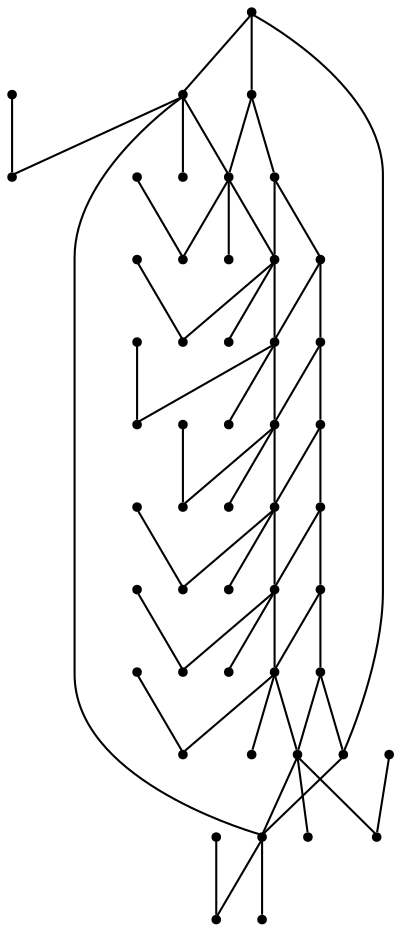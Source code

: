 graph {
  node [shape=point,comment="{\"directed\":false,\"doi\":\"10.1007/978-3-030-04414-5_31\",\"figure\":\"4 (3)\"}"]

  v0 [pos="1586.035953936703,1876.5301746781759"]
  v1 [pos="1585.7285993197602,1939.6988023149213"]
  v2 [pos="1548.3487520660158,1990.6219133153902"]
  v3 [pos="1578.477484872833,1878.103269264055"]
  v4 [pos="1578.6847513203193,1936.5317563977742"]
  v5 [pos="1576.4657063079155,1919.6782025772063"]
  v6 [pos="1544.5127171799722,1983.9230191997115"]
  v7 [pos="1566.7745135086664,1865.7755020175343"]
  v8 [pos="1530.820986258095,1917.092284087213"]
  v9 [pos="1528.3288925800962,1890.5123651000633"]
  v10 [pos="1549.154003993533,1825.240290179532"]
  v11 [pos="1543.9667470256177,1830.9609838601943"]
  v12 [pos="1489.170572665968,1805.42603232836"]
  v13 [pos="1488.1745236911484,2009.8538673680991"]
  v14 [pos="1552.6212260569291,1968.981259520853"]
  v15 [pos="1517.2155766132428,1940.064399441786"]
  v16 [pos="1489.0080406703323,2002.1757236213703"]
  v17 [pos="1510.687589652376,1870.4719578129934"]
  v18 [pos="1488.3360064778922,1813.1050980958448"]
  v19 [pos="1527.2516411958761,1827.8667457889924"]
  v20 [pos="1534.825784804709,1922.0628979855467"]
  v21 [pos="1534.4902923129348,1892.1783294317963"]
  v22 [pos="1517.5344725279977,1946.4383607253437"]
  v23 [pos="1516.654122679179,1868.2038821334415"]
  v24 [pos="1504.3511310056151,1994.8538614124843"]
  v25 [pos="1489.2153071178186,1955.992880299204"]
  v26 [pos="1492.7075830177873,1950.6494520770493"]
  v27 [pos="1484.636464130437,1864.6304476194093"]
  v28 [pos="1433.3783493314986,1984.3189158362643"]
  v29 [pos="1488.1287400304057,1859.2870193972547"]
  v30 [pos="1472.9929161426091,1820.4260382839743"]
  v31 [pos="1428.1880083253247,1990.03948234165"]
  v32 [pos="1460.6909736779373,1947.07589038774"]
  v33 [pos="1450.0914203318737,1987.4140759282227"]
  v34 [pos="1459.8096382086444,1868.841411795838"]
  v35 [pos="1424.7228210912954,1846.2986401756057"]
  v36 [pos="1442.8537548352897,1923.097500655806"]
  v37 [pos="1410.569533639558,1949.500328070068"]
  v38 [pos="1442.5172767230413,1893.212804926779"]
  v39 [pos="1400.8793900492008,1895.6016971192523"]
  v40 [pos="1466.6575702931582,1944.8037450993324"]
  v41 [pos="1432.8323791771445,1831.3567533214705"]
  v42 [pos="1460.1284705349817,1875.215373079396"]
  v43 [pos="1398.8655766549173,1937.1724336482705"]
  v44 [pos="1428.9943094617342,1824.652740400902"]
  v45 [pos="1391.3080932115213,1938.7497250182828"]
  v46 [pos="1449.01620377702,1924.7674074211184"]
  v47 [pos="1398.6592958279052,1878.7481432986842"]
  v48 [pos="1446.5220752696553,1898.1874884339686"]
  v49 [pos="1391.614398619572,1875.5809702062606"]

  v0 -- v1 [id="-1",pos="1586.035953936703,1876.5301746781759 1585.7285993197602,1939.6988023149213 1585.7285993197602,1939.6988023149213 1585.7285993197602,1939.6988023149213"]
  v45 -- v49 [id="-2",pos="1391.3080932115213,1938.7497250182828 1391.614398619572,1875.5809702062606 1391.614398619572,1875.5809702062606 1391.614398619572,1875.5809702062606"]
  v49 -- v44 [id="-3",pos="1391.614398619572,1875.5809702062606 1428.9943094617342,1824.652740400902 1428.9943094617342,1824.652740400902 1428.9943094617342,1824.652740400902"]
  v45 -- v43 [id="-4",pos="1391.3080932115213,1938.7497250182828 1398.8655766549173,1937.1724336482705 1398.8655766549173,1937.1724336482705 1398.8655766549173,1937.1724336482705"]
  v49 -- v47 [id="-5",pos="1391.614398619572,1875.5809702062606 1398.6592958279052,1878.7481432986842 1398.6592958279052,1878.7481432986842 1398.6592958279052,1878.7481432986842"]
  v47 -- v39 [id="-6",pos="1398.6592958279052,1878.7481432986842 1400.8793900492008,1895.6016971192523 1400.8793900492008,1895.6016971192523 1400.8793900492008,1895.6016971192523"]
  v43 -- v47 [id="-7",pos="1398.8655766549173,1937.1724336482705 1398.6592958279052,1878.7481432986842 1398.6592958279052,1878.7481432986842 1398.6592958279052,1878.7481432986842"]
  v47 -- v41 [id="-8",pos="1398.6592958279052,1878.7481432986842 1432.8323791771445,1831.3567533214705 1432.8323791771445,1831.3567533214705 1432.8323791771445,1831.3567533214705"]
  v43 -- v37 [id="-9",pos="1398.8655766549173,1937.1724336482705 1410.569533639558,1949.500328070068 1410.569533639558,1949.500328070068 1410.569533639558,1949.500328070068"]
  v47 -- v48 [id="-10",pos="1398.6592958279052,1878.7481432986842 1446.5220752696553,1898.1874884339686 1446.5220752696553,1898.1874884339686 1446.5220752696553,1898.1874884339686"]
  v43 -- v46 [id="-11",pos="1398.8655766549173,1937.1724336482705 1449.01620377702,1924.7674074211184 1449.01620377702,1924.7674074211184 1449.01620377702,1924.7674074211184"]
  v31 -- v45 [id="-12",pos="1428.1880083253247,1990.03948234165 1391.3080932115213,1938.7497250182828 1391.3080932115213,1938.7497250182828 1391.3080932115213,1938.7497250182828"]
  v31 -- v28 [id="-13",pos="1428.1880083253247,1990.03948234165 1433.3783493314986,1984.3189158362643 1433.3783493314986,1984.3189158362643 1433.3783493314986,1984.3189158362643"]
  v44 -- v41 [id="-14",pos="1428.9943094617342,1824.652740400902 1432.8323791771445,1831.3567533214705 1432.8323791771445,1831.3567533214705 1432.8323791771445,1831.3567533214705"]
  v44 -- v12 [id="-15",pos="1428.9943094617342,1824.652740400902 1489.170572665968,1805.42603232836 1489.170572665968,1805.42603232836 1489.170572665968,1805.42603232836"]
  v41 -- v35 [id="-16",pos="1432.8323791771445,1831.3567533214705 1424.7228210912954,1846.2986401756057 1424.7228210912954,1846.2986401756057 1424.7228210912954,1846.2986401756057"]
  v28 -- v43 [id="-17",pos="1433.3783493314986,1984.3189158362643 1398.8655766549173,1937.1724336482705 1398.8655766549173,1937.1724336482705 1398.8655766549173,1937.1724336482705"]
  v41 -- v42 [id="-18",pos="1432.8323791771445,1831.3567533214705 1460.1284705349817,1875.215373079396 1460.1284705349817,1875.215373079396 1460.1284705349817,1875.215373079396"]
  v41 -- v18 [id="-19",pos="1432.8323791771445,1831.3567533214705 1488.3360064778922,1813.1050980958448 1488.3360064778922,1813.1050980958448 1488.3360064778922,1813.1050980958448"]
  v28 -- v40 [id="-20",pos="1433.3783493314986,1984.3189158362643 1466.6575702931582,1944.8037450993324 1466.6575702931582,1944.8037450993324 1466.6575702931582,1944.8037450993324"]
  v28 -- v33 [id="-21",pos="1433.3783493314986,1984.3189158362643 1450.0914203318737,1987.4140759282227 1450.0914203318737,1987.4140759282227 1450.0914203318737,1987.4140759282227"]
  v38 -- v39 [id="-22",pos="1442.5172767230413,1893.212804926779 1400.8793900492008,1895.6016971192523 1400.8793900492008,1895.6016971192523 1400.8793900492008,1895.6016971192523"]
  v36 -- v37 [id="-23",pos="1442.8537548352897,1923.097500655806 1410.569533639558,1949.500328070068 1410.569533639558,1949.500328070068 1410.569533639558,1949.500328070068"]
  v34 -- v35 [id="-24",pos="1459.8096382086444,1868.841411795838 1424.7228210912954,1846.2986401756057 1424.7228210912954,1846.2986401756057 1424.7228210912954,1846.2986401756057"]
  v32 -- v33 [id="-25",pos="1460.6909736779373,1947.07589038774 1450.0914203318737,1987.4140759282227 1450.0914203318737,1987.4140759282227 1450.0914203318737,1987.4140759282227"]
  v13 -- v31 [id="-26",pos="1488.1745236911484,2009.8538673680991 1428.1880083253247,1990.03948234165 1428.1880083253247,1990.03948234165 1428.1880083253247,1990.03948234165"]
  v18 -- v30 [id="-27",pos="1488.3360064778922,1813.1050980958448 1472.9929161426091,1820.4260382839743 1472.9929161426091,1820.4260382839743 1472.9929161426091,1820.4260382839743"]
  v29 -- v30 [id="-28",pos="1488.1287400304057,1859.2870193972547 1472.9929161426091,1820.4260382839743 1472.9929161426091,1820.4260382839743 1472.9929161426091,1820.4260382839743"]
  v16 -- v28 [id="-29",pos="1489.0080406703323,2002.1757236213703 1433.3783493314986,1984.3189158362643 1433.3783493314986,1984.3189158362643 1433.3783493314986,1984.3189158362643"]
  v18 -- v27 [id="-30",pos="1488.3360064778922,1813.1050980958448 1484.636464130437,1864.6304476194093 1484.636464130437,1864.6304476194093 1484.636464130437,1864.6304476194093"]
  v13 -- v16 [id="-31",pos="1488.1745236911484,2009.8538673680991 1489.0080406703323,2002.1757236213703 1489.0080406703323,2002.1757236213703 1489.0080406703323,2002.1757236213703"]
  v12 -- v18 [id="-32",pos="1489.170572665968,1805.42603232836 1488.3360064778922,1813.1050980958448 1488.3360064778922,1813.1050980958448 1488.3360064778922,1813.1050980958448"]
  v16 -- v26 [id="-33",pos="1489.0080406703323,2002.1757236213703 1492.7075830177873,1950.6494520770493 1492.7075830177873,1950.6494520770493 1492.7075830177873,1950.6494520770493"]
  v25 -- v24 [id="-34",pos="1489.2153071178186,1955.992880299204 1504.3511310056151,1994.8538614124843 1504.3511310056151,1994.8538614124843 1504.3511310056151,1994.8538614124843"]
  v16 -- v24 [id="-35",pos="1489.0080406703323,2002.1757236213703 1504.3511310056151,1994.8538614124843 1504.3511310056151,1994.8538614124843 1504.3511310056151,1994.8538614124843"]
  v23 -- v19 [id="-36",pos="1516.654122679179,1868.2038821334415 1527.2516411958761,1827.8667457889924 1527.2516411958761,1827.8667457889924 1527.2516411958761,1827.8667457889924"]
  v22 -- v14 [id="-37",pos="1517.5344725279977,1946.4383607253437 1552.6212260569291,1968.981259520853 1552.6212260569291,1968.981259520853 1552.6212260569291,1968.981259520853"]
  v21 -- v7 [id="-38",pos="1534.4902923129348,1892.1783294317963 1566.7745135086664,1865.7755020175343 1566.7745135086664,1865.7755020175343 1566.7745135086664,1865.7755020175343"]
  v20 -- v5 [id="-39",pos="1534.825784804709,1922.0628979855467 1576.4657063079155,1919.6782025772063 1576.4657063079155,1919.6782025772063 1576.4657063079155,1919.6782025772063"]
  v11 -- v19 [id="-40",pos="1543.9667470256177,1830.9609838601943 1527.2516411958761,1827.8667457889924 1527.2516411958761,1827.8667457889924 1527.2516411958761,1827.8667457889924"]
  v11 -- v18 [id="-41",pos="1543.9667470256177,1830.9609838601943 1488.3360064778922,1813.1050980958448 1488.3360064778922,1813.1050980958448 1488.3360064778922,1813.1050980958448"]
  v11 -- v17 [id="-42",pos="1543.9667470256177,1830.9609838601943 1510.687589652376,1870.4719578129934 1510.687589652376,1870.4719578129934 1510.687589652376,1870.4719578129934"]
  v6 -- v16 [id="-43",pos="1544.5127171799722,1983.9230191997115 1489.0080406703323,2002.1757236213703 1489.0080406703323,2002.1757236213703 1489.0080406703323,2002.1757236213703"]
  v6 -- v15 [id="-44",pos="1544.5127171799722,1983.9230191997115 1517.2155766132428,1940.064399441786 1517.2155766132428,1940.064399441786 1517.2155766132428,1940.064399441786"]
  v11 -- v3 [id="-45",pos="1543.9667470256177,1830.9609838601943 1578.477484872833,1878.103269264055 1578.477484872833,1878.103269264055 1578.477484872833,1878.103269264055"]
  v6 -- v14 [id="-46",pos="1544.5127171799722,1983.9230191997115 1552.6212260569291,1968.981259520853 1552.6212260569291,1968.981259520853 1552.6212260569291,1968.981259520853"]
  v2 -- v13 [id="-47",pos="1548.3487520660158,1990.6219133153902 1488.1745236911484,2009.8538673680991 1488.1745236911484,2009.8538673680991 1488.1745236911484,2009.8538673680991"]
  v2 -- v6 [id="-48",pos="1548.3487520660158,1990.6219133153902 1544.5127171799722,1983.9230191997115 1544.5127171799722,1983.9230191997115 1544.5127171799722,1983.9230191997115"]
  v10 -- v12 [id="-49",pos="1549.154003993533,1825.240290179532 1489.170572665968,1805.42603232836 1489.170572665968,1805.42603232836 1489.170572665968,1805.42603232836"]
  v10 -- v11 [id="-50",pos="1549.154003993533,1825.240290179532 1543.9667470256177,1830.9609838601943 1543.9667470256177,1830.9609838601943 1543.9667470256177,1830.9609838601943"]
  v10 -- v0 [id="-51",pos="1549.154003993533,1825.240290179532 1586.035953936703,1876.5301746781759 1586.035953936703,1876.5301746781759 1586.035953936703,1876.5301746781759"]
  v3 -- v9 [id="-52",pos="1578.477484872833,1878.103269264055 1528.3288925800962,1890.5123651000633 1528.3288925800962,1890.5123651000633 1528.3288925800962,1890.5123651000633"]
  v4 -- v8 [id="-53",pos="1578.6847513203193,1936.5317563977742 1530.820986258095,1917.092284087213 1530.820986258095,1917.092284087213 1530.820986258095,1917.092284087213"]
  v3 -- v7 [id="-54",pos="1578.477484872833,1878.103269264055 1566.7745135086664,1865.7755020175343 1566.7745135086664,1865.7755020175343 1566.7745135086664,1865.7755020175343"]
  v4 -- v6 [id="-55",pos="1578.6847513203193,1936.5317563977742 1544.5127171799722,1983.9230191997115 1544.5127171799722,1983.9230191997115 1544.5127171799722,1983.9230191997115"]
  v3 -- v4 [id="-56",pos="1578.477484872833,1878.103269264055 1578.6847513203193,1936.5317563977742 1578.6847513203193,1936.5317563977742 1578.6847513203193,1936.5317563977742"]
  v4 -- v5 [id="-57",pos="1578.6847513203193,1936.5317563977742 1576.4657063079155,1919.6782025772063 1576.4657063079155,1919.6782025772063 1576.4657063079155,1919.6782025772063"]
  v1 -- v4 [id="-58",pos="1585.7285993197602,1939.6988023149213 1578.6847513203193,1936.5317563977742 1578.6847513203193,1936.5317563977742 1578.6847513203193,1936.5317563977742"]
  v0 -- v3 [id="-59",pos="1586.035953936703,1876.5301746781759 1578.477484872833,1878.103269264055 1578.477484872833,1878.103269264055 1578.477484872833,1878.103269264055"]
  v1 -- v2 [id="-60",pos="1585.7285993197602,1939.6988023149213 1548.3487520660158,1990.6219133153902 1548.3487520660158,1990.6219133153902 1548.3487520660158,1990.6219133153902"]
}